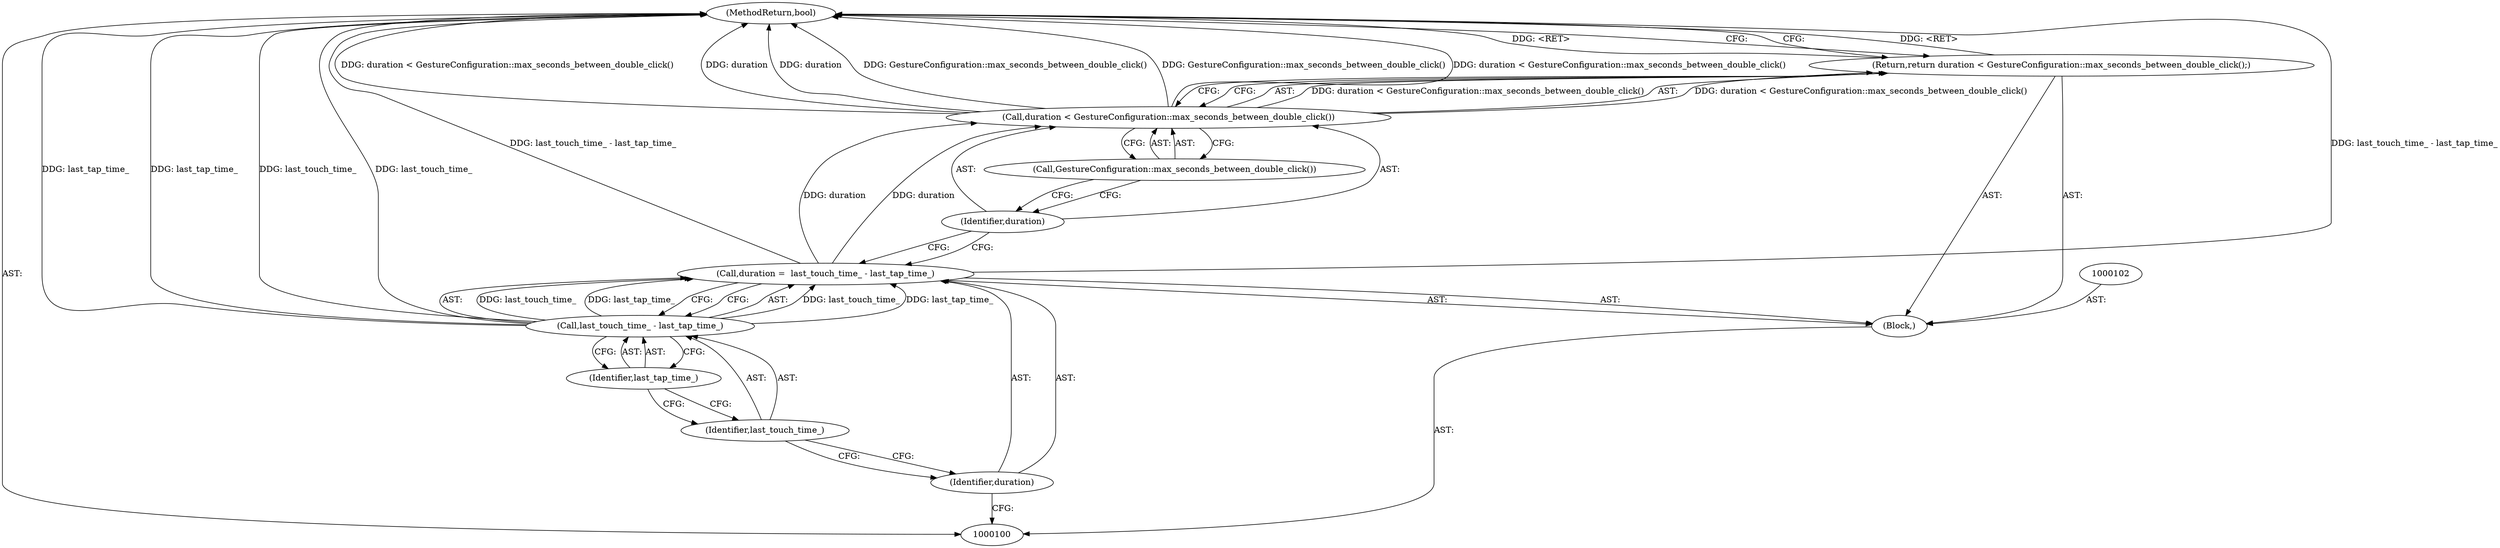 digraph "0_Chrome_b8573aa643b03a59f4e2c99c72d3511a11cfb0b6_1" {
"1000112" [label="(MethodReturn,bool)"];
"1000101" [label="(Block,)"];
"1000103" [label="(Call,duration =  last_touch_time_ - last_tap_time_)"];
"1000104" [label="(Identifier,duration)"];
"1000105" [label="(Call,last_touch_time_ - last_tap_time_)"];
"1000106" [label="(Identifier,last_touch_time_)"];
"1000107" [label="(Identifier,last_tap_time_)"];
"1000108" [label="(Return,return duration < GestureConfiguration::max_seconds_between_double_click();)"];
"1000111" [label="(Call,GestureConfiguration::max_seconds_between_double_click())"];
"1000109" [label="(Call,duration < GestureConfiguration::max_seconds_between_double_click())"];
"1000110" [label="(Identifier,duration)"];
"1000112" -> "1000100"  [label="AST: "];
"1000112" -> "1000108"  [label="CFG: "];
"1000108" -> "1000112"  [label="DDG: <RET>"];
"1000105" -> "1000112"  [label="DDG: last_tap_time_"];
"1000105" -> "1000112"  [label="DDG: last_touch_time_"];
"1000103" -> "1000112"  [label="DDG: last_touch_time_ - last_tap_time_"];
"1000109" -> "1000112"  [label="DDG: duration"];
"1000109" -> "1000112"  [label="DDG: GestureConfiguration::max_seconds_between_double_click()"];
"1000109" -> "1000112"  [label="DDG: duration < GestureConfiguration::max_seconds_between_double_click()"];
"1000101" -> "1000100"  [label="AST: "];
"1000102" -> "1000101"  [label="AST: "];
"1000103" -> "1000101"  [label="AST: "];
"1000108" -> "1000101"  [label="AST: "];
"1000103" -> "1000101"  [label="AST: "];
"1000103" -> "1000105"  [label="CFG: "];
"1000104" -> "1000103"  [label="AST: "];
"1000105" -> "1000103"  [label="AST: "];
"1000110" -> "1000103"  [label="CFG: "];
"1000103" -> "1000112"  [label="DDG: last_touch_time_ - last_tap_time_"];
"1000105" -> "1000103"  [label="DDG: last_touch_time_"];
"1000105" -> "1000103"  [label="DDG: last_tap_time_"];
"1000103" -> "1000109"  [label="DDG: duration"];
"1000104" -> "1000103"  [label="AST: "];
"1000104" -> "1000100"  [label="CFG: "];
"1000106" -> "1000104"  [label="CFG: "];
"1000105" -> "1000103"  [label="AST: "];
"1000105" -> "1000107"  [label="CFG: "];
"1000106" -> "1000105"  [label="AST: "];
"1000107" -> "1000105"  [label="AST: "];
"1000103" -> "1000105"  [label="CFG: "];
"1000105" -> "1000112"  [label="DDG: last_tap_time_"];
"1000105" -> "1000112"  [label="DDG: last_touch_time_"];
"1000105" -> "1000103"  [label="DDG: last_touch_time_"];
"1000105" -> "1000103"  [label="DDG: last_tap_time_"];
"1000106" -> "1000105"  [label="AST: "];
"1000106" -> "1000104"  [label="CFG: "];
"1000107" -> "1000106"  [label="CFG: "];
"1000107" -> "1000105"  [label="AST: "];
"1000107" -> "1000106"  [label="CFG: "];
"1000105" -> "1000107"  [label="CFG: "];
"1000108" -> "1000101"  [label="AST: "];
"1000108" -> "1000109"  [label="CFG: "];
"1000109" -> "1000108"  [label="AST: "];
"1000112" -> "1000108"  [label="CFG: "];
"1000108" -> "1000112"  [label="DDG: <RET>"];
"1000109" -> "1000108"  [label="DDG: duration < GestureConfiguration::max_seconds_between_double_click()"];
"1000111" -> "1000109"  [label="AST: "];
"1000111" -> "1000110"  [label="CFG: "];
"1000109" -> "1000111"  [label="CFG: "];
"1000109" -> "1000108"  [label="AST: "];
"1000109" -> "1000111"  [label="CFG: "];
"1000110" -> "1000109"  [label="AST: "];
"1000111" -> "1000109"  [label="AST: "];
"1000108" -> "1000109"  [label="CFG: "];
"1000109" -> "1000112"  [label="DDG: duration"];
"1000109" -> "1000112"  [label="DDG: GestureConfiguration::max_seconds_between_double_click()"];
"1000109" -> "1000112"  [label="DDG: duration < GestureConfiguration::max_seconds_between_double_click()"];
"1000109" -> "1000108"  [label="DDG: duration < GestureConfiguration::max_seconds_between_double_click()"];
"1000103" -> "1000109"  [label="DDG: duration"];
"1000110" -> "1000109"  [label="AST: "];
"1000110" -> "1000103"  [label="CFG: "];
"1000111" -> "1000110"  [label="CFG: "];
}
